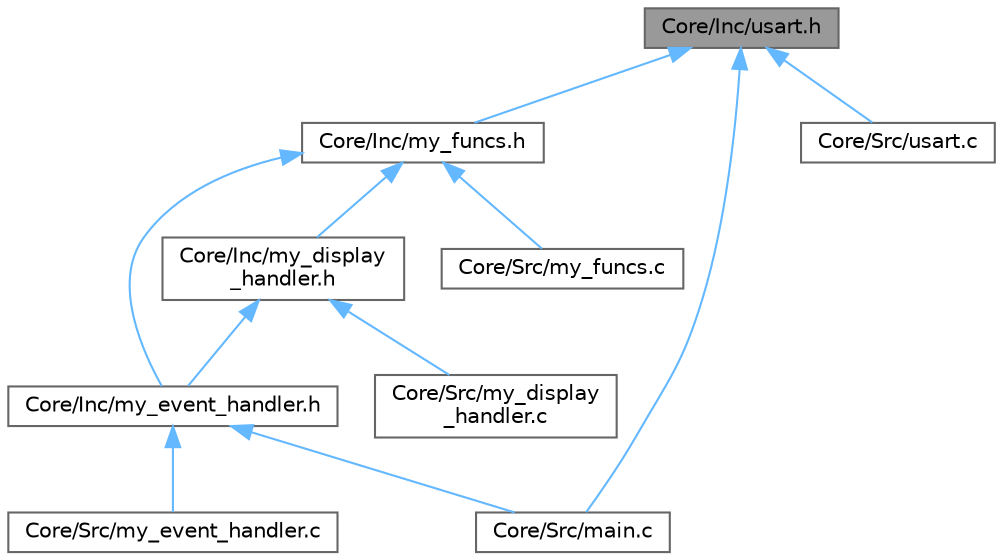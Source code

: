 digraph "Core/Inc/usart.h"
{
 // LATEX_PDF_SIZE
  bgcolor="transparent";
  edge [fontname=Helvetica,fontsize=10,labelfontname=Helvetica,labelfontsize=10];
  node [fontname=Helvetica,fontsize=10,shape=box,height=0.2,width=0.4];
  Node1 [id="Node000001",label="Core/Inc/usart.h",height=0.2,width=0.4,color="gray40", fillcolor="grey60", style="filled", fontcolor="black",tooltip="This file contains all the function prototypes for the usart.c file."];
  Node1 -> Node2 [id="edge1_Node000001_Node000002",dir="back",color="steelblue1",style="solid",tooltip=" "];
  Node2 [id="Node000002",label="Core/Inc/my_funcs.h",height=0.2,width=0.4,color="grey40", fillcolor="white", style="filled",URL="$my__funcs_8h.html",tooltip="This file handles functions which handles processes such as motor usage and and joystick inputs...."];
  Node2 -> Node3 [id="edge2_Node000002_Node000003",dir="back",color="steelblue1",style="solid",tooltip=" "];
  Node3 [id="Node000003",label="Core/Inc/my_display\l_handler.h",height=0.2,width=0.4,color="grey40", fillcolor="white", style="filled",URL="$my__display__handler_8h.html",tooltip="This file handles the displays for each menu."];
  Node3 -> Node4 [id="edge3_Node000003_Node000004",dir="back",color="steelblue1",style="solid",tooltip=" "];
  Node4 [id="Node000004",label="Core/Inc/my_event_handler.h",height=0.2,width=0.4,color="grey40", fillcolor="white", style="filled",URL="$my__event__handler_8h.html",tooltip="This file handles functions process events, such as menu entry, menu exit and menu call back (every 2..."];
  Node4 -> Node5 [id="edge4_Node000004_Node000005",dir="back",color="steelblue1",style="solid",tooltip=" "];
  Node5 [id="Node000005",label="Core/Src/main.c",height=0.2,width=0.4,color="grey40", fillcolor="white", style="filled",URL="$main_8c.html",tooltip=": Main program body"];
  Node4 -> Node6 [id="edge5_Node000004_Node000006",dir="back",color="steelblue1",style="solid",tooltip=" "];
  Node6 [id="Node000006",label="Core/Src/my_event_handler.c",height=0.2,width=0.4,color="grey40", fillcolor="white", style="filled",URL="$my__event__handler_8c.html",tooltip="This file handles functions process events, such as menu entry, menu exit and menu call back (every 2..."];
  Node3 -> Node7 [id="edge6_Node000003_Node000007",dir="back",color="steelblue1",style="solid",tooltip=" "];
  Node7 [id="Node000007",label="Core/Src/my_display\l_handler.c",height=0.2,width=0.4,color="grey40", fillcolor="white", style="filled",URL="$my__display__handler_8c.html",tooltip="This file handles the displays for each menu."];
  Node2 -> Node4 [id="edge7_Node000002_Node000004",dir="back",color="steelblue1",style="solid",tooltip=" "];
  Node2 -> Node8 [id="edge8_Node000002_Node000008",dir="back",color="steelblue1",style="solid",tooltip=" "];
  Node8 [id="Node000008",label="Core/Src/my_funcs.c",height=0.2,width=0.4,color="grey40", fillcolor="white", style="filled",URL="$my__funcs_8c.html",tooltip="This file handles functions which handles processes such as motor usage and and joystick inputs...."];
  Node1 -> Node5 [id="edge9_Node000001_Node000005",dir="back",color="steelblue1",style="solid",tooltip=" "];
  Node1 -> Node9 [id="edge10_Node000001_Node000009",dir="back",color="steelblue1",style="solid",tooltip=" "];
  Node9 [id="Node000009",label="Core/Src/usart.c",height=0.2,width=0.4,color="grey40", fillcolor="white", style="filled",URL="$usart_8c.html",tooltip="This file provides code for the configuration of the USART instances."];
}
